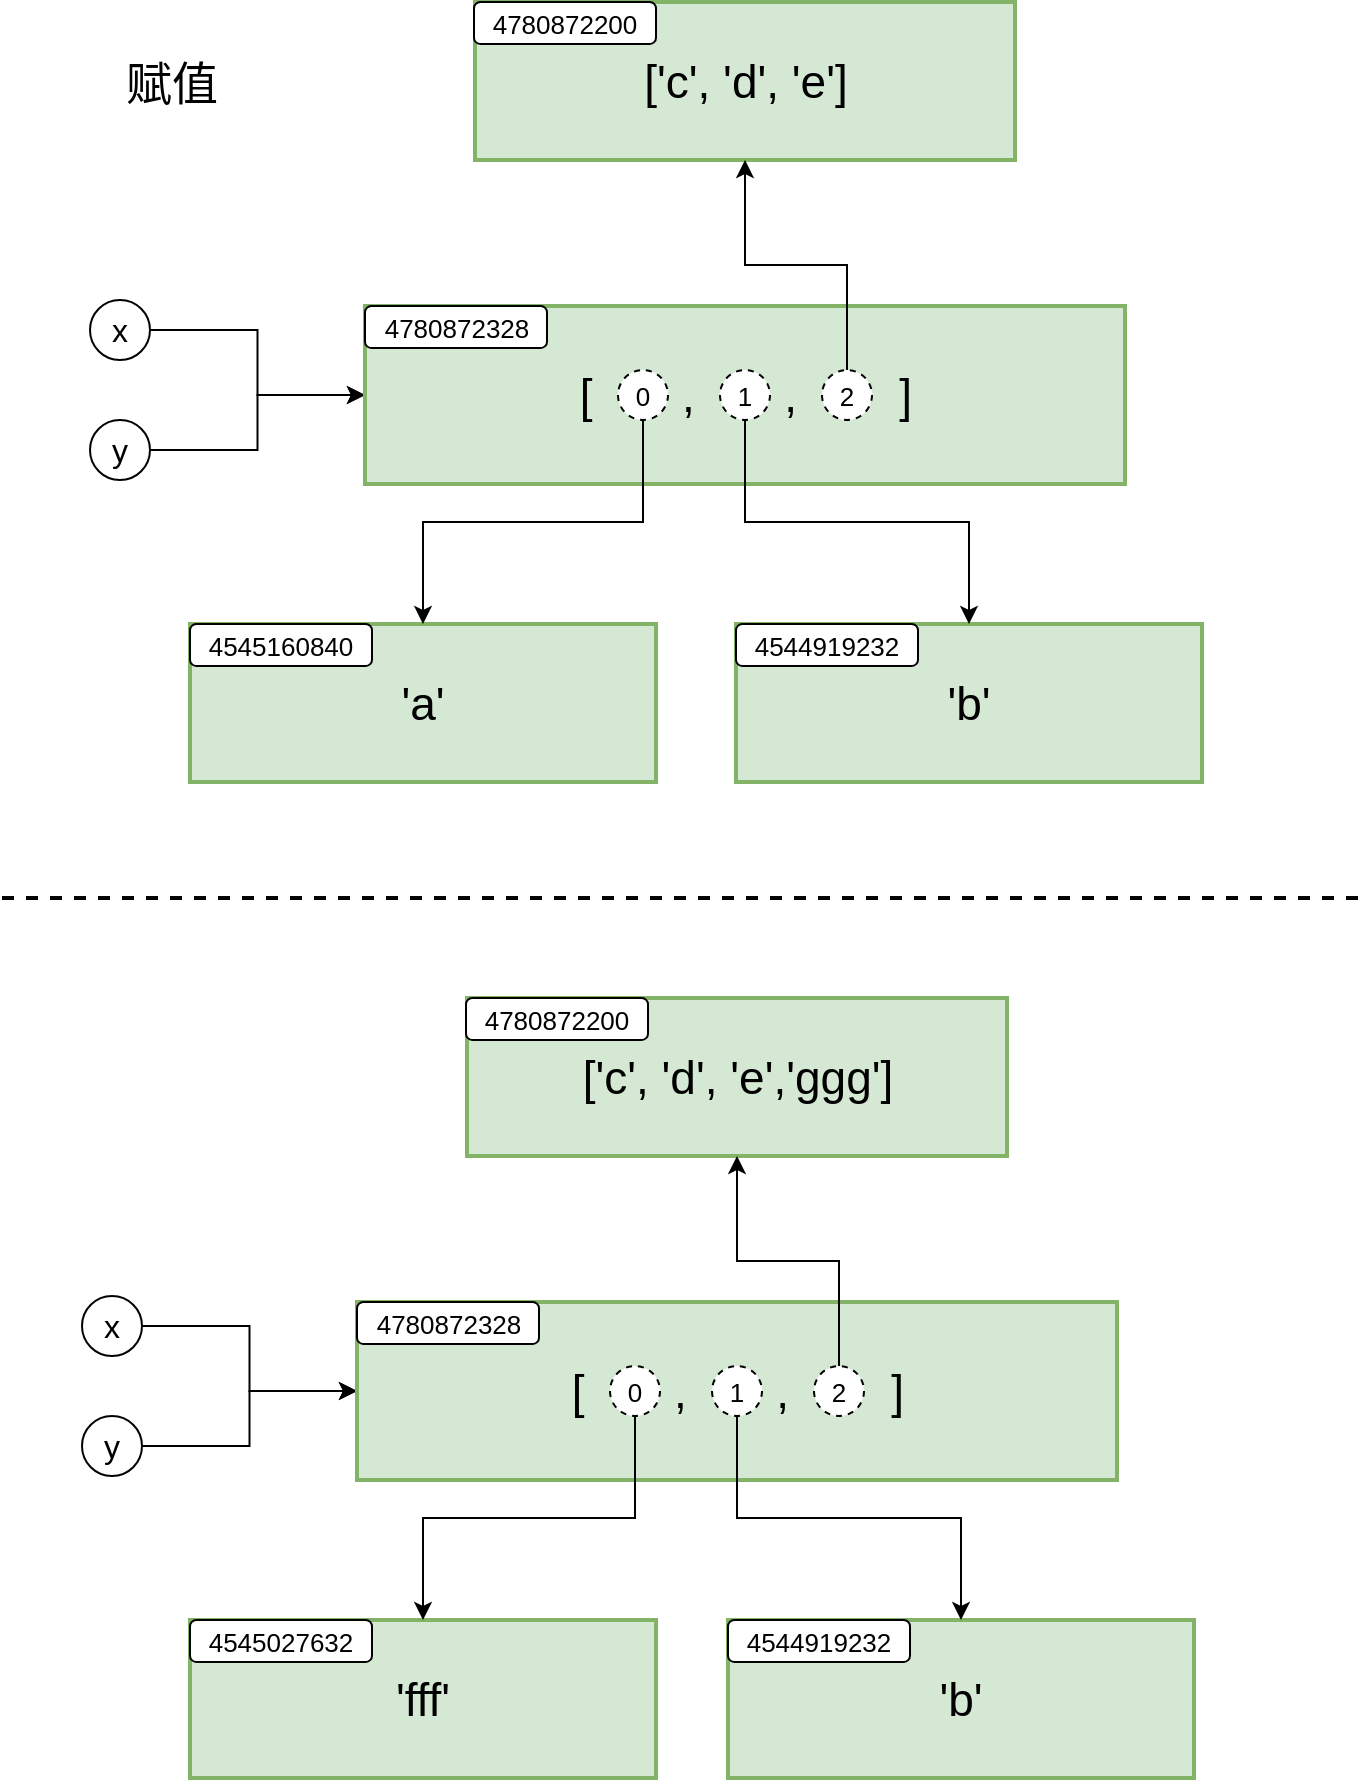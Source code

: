 <mxfile version="13.5.1" type="device" pages="3"><diagram id="lgYmCVoIzS54IfLXWy_A" name="赋值"><mxGraphModel dx="946" dy="1507" grid="1" gridSize="10" guides="1" tooltips="1" connect="1" arrows="1" fold="1" page="1" pageScale="1" pageWidth="1169" pageHeight="827" math="0" shadow="0"><root><mxCell id="0"/><mxCell id="1" parent="0"/><mxCell id="JGf_NMTe6Fadq5VYfFug-24" style="edgeStyle=orthogonalEdgeStyle;rounded=0;orthogonalLoop=1;jettySize=auto;html=1;entryX=0;entryY=0.5;entryDx=0;entryDy=0;fontSize=13;" parent="1" source="-4sQHdXMpIKZm5NU3Zwp-2" target="-4sQHdXMpIKZm5NU3Zwp-1" edge="1"><mxGeometry relative="1" as="geometry"/></mxCell><mxCell id="-4sQHdXMpIKZm5NU3Zwp-2" value="x" style="ellipse;whiteSpace=wrap;html=1;aspect=fixed;strokeWidth=1;fontSize=16;" parent="1" vertex="1"><mxGeometry x="184" y="41" width="30" height="30" as="geometry"/></mxCell><mxCell id="JGf_NMTe6Fadq5VYfFug-25" style="edgeStyle=orthogonalEdgeStyle;rounded=0;orthogonalLoop=1;jettySize=auto;html=1;entryX=0;entryY=0.5;entryDx=0;entryDy=0;fontSize=13;" parent="1" source="-4sQHdXMpIKZm5NU3Zwp-4" target="-4sQHdXMpIKZm5NU3Zwp-1" edge="1"><mxGeometry relative="1" as="geometry"/></mxCell><mxCell id="-4sQHdXMpIKZm5NU3Zwp-4" value="y&lt;br&gt;" style="ellipse;whiteSpace=wrap;html=1;aspect=fixed;strokeWidth=1;fontSize=16;" parent="1" vertex="1"><mxGeometry x="184" y="101" width="30" height="30" as="geometry"/></mxCell><mxCell id="-4sQHdXMpIKZm5NU3Zwp-8" value="赋值" style="text;html=1;resizable=0;points=[];autosize=1;align=left;verticalAlign=top;spacingTop=-4;fontSize=23;" parent="1" vertex="1"><mxGeometry x="200" y="-83.5" width="60" height="30" as="geometry"/></mxCell><mxCell id="QyEEI2upPmW2d4qqedBa-7" value="" style="group" vertex="1" connectable="0" parent="1"><mxGeometry x="234" y="203" width="233" height="79" as="geometry"/></mxCell><mxCell id="JGf_NMTe6Fadq5VYfFug-31" value="'a'" style="rounded=0;fontSize=23;html=1;labelBackgroundColor=none;labelBorderColor=none;whiteSpace=wrap;fillColor=#d5e8d4;strokeColor=#82b366;strokeWidth=2;comic=0;gradientColor=none;shadow=0;glass=0;" parent="QyEEI2upPmW2d4qqedBa-7" vertex="1"><mxGeometry width="233" height="79" as="geometry"/></mxCell><mxCell id="JGf_NMTe6Fadq5VYfFug-32" value="4545160840" style="rounded=1;whiteSpace=wrap;html=1;labelBackgroundColor=none;strokeWidth=1;fontSize=13;spacing=2;comic=0;gradientColor=none;shadow=0;glass=0;" parent="QyEEI2upPmW2d4qqedBa-7" vertex="1"><mxGeometry width="91" height="21" as="geometry"/></mxCell><mxCell id="QyEEI2upPmW2d4qqedBa-8" value="" style="group" vertex="1" connectable="0" parent="1"><mxGeometry x="507" y="203" width="233" height="79" as="geometry"/></mxCell><mxCell id="JGf_NMTe6Fadq5VYfFug-36" value="'b'" style="rounded=0;fontSize=23;html=1;labelBackgroundColor=none;labelBorderColor=none;whiteSpace=wrap;fillColor=#d5e8d4;strokeColor=#82b366;strokeWidth=2;comic=0;gradientColor=none;shadow=0;glass=0;" parent="QyEEI2upPmW2d4qqedBa-8" vertex="1"><mxGeometry width="233" height="79" as="geometry"/></mxCell><mxCell id="JGf_NMTe6Fadq5VYfFug-37" value="4544919232" style="rounded=1;whiteSpace=wrap;html=1;labelBackgroundColor=none;strokeWidth=1;fontSize=13;spacing=2;comic=0;gradientColor=none;shadow=0;glass=0;" parent="QyEEI2upPmW2d4qqedBa-8" vertex="1"><mxGeometry width="91" height="21" as="geometry"/></mxCell><mxCell id="QyEEI2upPmW2d4qqedBa-10" value="" style="group" vertex="1" connectable="0" parent="1"><mxGeometry x="376" y="-108" width="270.5" height="79" as="geometry"/></mxCell><mxCell id="JGf_NMTe6Fadq5VYfFug-41" value="['c', 'd', 'e']" style="rounded=0;fontSize=23;html=1;labelBackgroundColor=none;labelBorderColor=none;whiteSpace=wrap;fillColor=#d5e8d4;strokeColor=#82b366;strokeWidth=2;comic=0;gradientColor=none;shadow=0;glass=0;" parent="QyEEI2upPmW2d4qqedBa-10" vertex="1"><mxGeometry x="0.5" width="270" height="79" as="geometry"/></mxCell><mxCell id="JGf_NMTe6Fadq5VYfFug-42" value="4780872200" style="rounded=1;whiteSpace=wrap;html=1;labelBackgroundColor=none;strokeWidth=1;fontSize=13;spacing=2;comic=0;gradientColor=none;shadow=0;glass=0;" parent="QyEEI2upPmW2d4qqedBa-10" vertex="1"><mxGeometry width="91" height="21" as="geometry"/></mxCell><mxCell id="QyEEI2upPmW2d4qqedBa-19" value="" style="group" vertex="1" connectable="0" parent="1"><mxGeometry x="321.5" y="44" width="380" height="89" as="geometry"/></mxCell><mxCell id="QyEEI2upPmW2d4qqedBa-9" value="" style="group" vertex="1" connectable="0" parent="QyEEI2upPmW2d4qqedBa-19"><mxGeometry width="380" height="89" as="geometry"/></mxCell><mxCell id="-4sQHdXMpIKZm5NU3Zwp-1" value="[&amp;nbsp; &amp;nbsp; &amp;nbsp; &amp;nbsp;,&amp;nbsp; &amp;nbsp; &amp;nbsp; &amp;nbsp;,&amp;nbsp; &amp;nbsp; &amp;nbsp; &amp;nbsp; ]" style="rounded=0;fontSize=23;html=1;labelBackgroundColor=none;labelBorderColor=none;whiteSpace=wrap;fillColor=#d5e8d4;strokeColor=#82b366;strokeWidth=2;" parent="QyEEI2upPmW2d4qqedBa-9" vertex="1"><mxGeometry width="380" height="89" as="geometry"/></mxCell><mxCell id="JGf_NMTe6Fadq5VYfFug-9" value="4780872328" style="rounded=1;whiteSpace=wrap;html=1;labelBackgroundColor=none;strokeWidth=1;fontSize=13;spacing=2;" parent="QyEEI2upPmW2d4qqedBa-9" vertex="1"><mxGeometry width="91" height="21" as="geometry"/></mxCell><mxCell id="JGf_NMTe6Fadq5VYfFug-21" value="0" style="ellipse;whiteSpace=wrap;html=1;aspect=fixed;labelBackgroundColor=none;strokeWidth=1;fontSize=13;dashed=1;" parent="QyEEI2upPmW2d4qqedBa-19" vertex="1"><mxGeometry x="126.5" y="32" width="25" height="25" as="geometry"/></mxCell><mxCell id="JGf_NMTe6Fadq5VYfFug-22" value="1" style="ellipse;whiteSpace=wrap;html=1;aspect=fixed;labelBackgroundColor=none;strokeWidth=1;fontSize=13;dashed=1;" parent="QyEEI2upPmW2d4qqedBa-19" vertex="1"><mxGeometry x="177.5" y="32" width="25" height="25" as="geometry"/></mxCell><mxCell id="JGf_NMTe6Fadq5VYfFug-23" value="2" style="ellipse;whiteSpace=wrap;html=1;aspect=fixed;labelBackgroundColor=none;strokeWidth=1;fontSize=13;dashed=1;" parent="QyEEI2upPmW2d4qqedBa-19" vertex="1"><mxGeometry x="228.5" y="32" width="25" height="25" as="geometry"/></mxCell><mxCell id="prKMi1mAksGzkPKyl1E8-1" style="edgeStyle=orthogonalEdgeStyle;rounded=0;orthogonalLoop=1;jettySize=auto;html=1;entryX=0;entryY=0.5;entryDx=0;entryDy=0;fontSize=13;" edge="1" source="prKMi1mAksGzkPKyl1E8-2" target="prKMi1mAksGzkPKyl1E8-19" parent="1"><mxGeometry relative="1" as="geometry"/></mxCell><mxCell id="prKMi1mAksGzkPKyl1E8-2" value="x" style="ellipse;whiteSpace=wrap;html=1;aspect=fixed;strokeWidth=1;fontSize=16;" vertex="1" parent="1"><mxGeometry x="180" y="539" width="30" height="30" as="geometry"/></mxCell><mxCell id="prKMi1mAksGzkPKyl1E8-3" style="edgeStyle=orthogonalEdgeStyle;rounded=0;orthogonalLoop=1;jettySize=auto;html=1;entryX=0;entryY=0.5;entryDx=0;entryDy=0;fontSize=13;" edge="1" source="prKMi1mAksGzkPKyl1E8-4" target="prKMi1mAksGzkPKyl1E8-19" parent="1"><mxGeometry relative="1" as="geometry"/></mxCell><mxCell id="prKMi1mAksGzkPKyl1E8-4" value="y&lt;br&gt;" style="ellipse;whiteSpace=wrap;html=1;aspect=fixed;strokeWidth=1;fontSize=16;" vertex="1" parent="1"><mxGeometry x="180" y="599" width="30" height="30" as="geometry"/></mxCell><mxCell id="prKMi1mAksGzkPKyl1E8-8" value="" style="group" vertex="1" connectable="0" parent="1"><mxGeometry x="234" y="701" width="233" height="79" as="geometry"/></mxCell><mxCell id="prKMi1mAksGzkPKyl1E8-9" value="'fff'" style="rounded=0;fontSize=23;html=1;labelBackgroundColor=none;labelBorderColor=none;whiteSpace=wrap;fillColor=#d5e8d4;strokeColor=#82b366;strokeWidth=2;comic=0;gradientColor=none;shadow=0;glass=0;" vertex="1" parent="prKMi1mAksGzkPKyl1E8-8"><mxGeometry width="233" height="79" as="geometry"/></mxCell><mxCell id="prKMi1mAksGzkPKyl1E8-10" value="4545027632" style="rounded=1;whiteSpace=wrap;html=1;labelBackgroundColor=none;strokeWidth=1;fontSize=13;spacing=2;comic=0;gradientColor=none;shadow=0;glass=0;" vertex="1" parent="prKMi1mAksGzkPKyl1E8-8"><mxGeometry width="91" height="21" as="geometry"/></mxCell><mxCell id="prKMi1mAksGzkPKyl1E8-11" value="" style="group" vertex="1" connectable="0" parent="1"><mxGeometry x="503" y="701" width="233" height="79" as="geometry"/></mxCell><mxCell id="prKMi1mAksGzkPKyl1E8-12" value="'b'" style="rounded=0;fontSize=23;html=1;labelBackgroundColor=none;labelBorderColor=none;whiteSpace=wrap;fillColor=#d5e8d4;strokeColor=#82b366;strokeWidth=2;comic=0;gradientColor=none;shadow=0;glass=0;" vertex="1" parent="prKMi1mAksGzkPKyl1E8-11"><mxGeometry width="233" height="79" as="geometry"/></mxCell><mxCell id="prKMi1mAksGzkPKyl1E8-13" value="4544919232" style="rounded=1;whiteSpace=wrap;html=1;labelBackgroundColor=none;strokeWidth=1;fontSize=13;spacing=2;comic=0;gradientColor=none;shadow=0;glass=0;" vertex="1" parent="prKMi1mAksGzkPKyl1E8-11"><mxGeometry width="91" height="21" as="geometry"/></mxCell><mxCell id="prKMi1mAksGzkPKyl1E8-14" value="" style="group" vertex="1" connectable="0" parent="1"><mxGeometry x="372" y="390" width="270.5" height="79" as="geometry"/></mxCell><mxCell id="prKMi1mAksGzkPKyl1E8-15" value="['c', 'd', 'e','ggg']" style="rounded=0;fontSize=23;html=1;labelBackgroundColor=none;labelBorderColor=none;whiteSpace=wrap;fillColor=#d5e8d4;strokeColor=#82b366;strokeWidth=2;comic=0;gradientColor=none;shadow=0;glass=0;" vertex="1" parent="prKMi1mAksGzkPKyl1E8-14"><mxGeometry x="0.5" width="270" height="79" as="geometry"/></mxCell><mxCell id="prKMi1mAksGzkPKyl1E8-16" value="4780872200" style="rounded=1;whiteSpace=wrap;html=1;labelBackgroundColor=none;strokeWidth=1;fontSize=13;spacing=2;comic=0;gradientColor=none;shadow=0;glass=0;" vertex="1" parent="prKMi1mAksGzkPKyl1E8-14"><mxGeometry width="91" height="21" as="geometry"/></mxCell><mxCell id="prKMi1mAksGzkPKyl1E8-17" value="" style="group" vertex="1" connectable="0" parent="1"><mxGeometry x="317.5" y="542" width="380" height="89" as="geometry"/></mxCell><mxCell id="prKMi1mAksGzkPKyl1E8-18" value="" style="group" vertex="1" connectable="0" parent="prKMi1mAksGzkPKyl1E8-17"><mxGeometry width="380" height="89" as="geometry"/></mxCell><mxCell id="prKMi1mAksGzkPKyl1E8-19" value="[&amp;nbsp; &amp;nbsp; &amp;nbsp; &amp;nbsp;,&amp;nbsp; &amp;nbsp; &amp;nbsp; &amp;nbsp;,&amp;nbsp; &amp;nbsp; &amp;nbsp; &amp;nbsp; ]" style="rounded=0;fontSize=23;html=1;labelBackgroundColor=none;labelBorderColor=none;whiteSpace=wrap;fillColor=#d5e8d4;strokeColor=#82b366;strokeWidth=2;" vertex="1" parent="prKMi1mAksGzkPKyl1E8-18"><mxGeometry width="380" height="89" as="geometry"/></mxCell><mxCell id="prKMi1mAksGzkPKyl1E8-20" value="4780872328" style="rounded=1;whiteSpace=wrap;html=1;labelBackgroundColor=none;strokeWidth=1;fontSize=13;spacing=2;" vertex="1" parent="prKMi1mAksGzkPKyl1E8-18"><mxGeometry width="91" height="21" as="geometry"/></mxCell><mxCell id="prKMi1mAksGzkPKyl1E8-21" value="0" style="ellipse;whiteSpace=wrap;html=1;aspect=fixed;labelBackgroundColor=none;strokeWidth=1;fontSize=13;dashed=1;" vertex="1" parent="prKMi1mAksGzkPKyl1E8-17"><mxGeometry x="126.5" y="32" width="25" height="25" as="geometry"/></mxCell><mxCell id="prKMi1mAksGzkPKyl1E8-22" value="1" style="ellipse;whiteSpace=wrap;html=1;aspect=fixed;labelBackgroundColor=none;strokeWidth=1;fontSize=13;dashed=1;" vertex="1" parent="prKMi1mAksGzkPKyl1E8-17"><mxGeometry x="177.5" y="32" width="25" height="25" as="geometry"/></mxCell><mxCell id="prKMi1mAksGzkPKyl1E8-23" value="2" style="ellipse;whiteSpace=wrap;html=1;aspect=fixed;labelBackgroundColor=none;strokeWidth=1;fontSize=13;dashed=1;" vertex="1" parent="prKMi1mAksGzkPKyl1E8-17"><mxGeometry x="228.5" y="32" width="25" height="25" as="geometry"/></mxCell><mxCell id="prKMi1mAksGzkPKyl1E8-5" style="edgeStyle=orthogonalEdgeStyle;rounded=0;orthogonalLoop=1;jettySize=auto;html=1;fontSize=13;" edge="1" source="prKMi1mAksGzkPKyl1E8-21" target="prKMi1mAksGzkPKyl1E8-9" parent="1"><mxGeometry relative="1" as="geometry"/></mxCell><mxCell id="prKMi1mAksGzkPKyl1E8-6" style="edgeStyle=orthogonalEdgeStyle;rounded=0;orthogonalLoop=1;jettySize=auto;html=1;fontSize=13;" edge="1" source="prKMi1mAksGzkPKyl1E8-22" target="prKMi1mAksGzkPKyl1E8-12" parent="1"><mxGeometry relative="1" as="geometry"/></mxCell><mxCell id="prKMi1mAksGzkPKyl1E8-7" style="edgeStyle=orthogonalEdgeStyle;rounded=0;orthogonalLoop=1;jettySize=auto;html=1;fontSize=13;" edge="1" source="prKMi1mAksGzkPKyl1E8-23" target="prKMi1mAksGzkPKyl1E8-15" parent="1"><mxGeometry relative="1" as="geometry"/></mxCell><mxCell id="JGf_NMTe6Fadq5VYfFug-38" style="edgeStyle=orthogonalEdgeStyle;rounded=0;orthogonalLoop=1;jettySize=auto;html=1;fontSize=13;" parent="1" source="JGf_NMTe6Fadq5VYfFug-21" target="JGf_NMTe6Fadq5VYfFug-31" edge="1"><mxGeometry relative="1" as="geometry"/></mxCell><mxCell id="JGf_NMTe6Fadq5VYfFug-40" style="edgeStyle=orthogonalEdgeStyle;rounded=0;orthogonalLoop=1;jettySize=auto;html=1;fontSize=13;" parent="1" source="JGf_NMTe6Fadq5VYfFug-22" target="JGf_NMTe6Fadq5VYfFug-36" edge="1"><mxGeometry relative="1" as="geometry"/></mxCell><mxCell id="JGf_NMTe6Fadq5VYfFug-43" style="edgeStyle=orthogonalEdgeStyle;rounded=0;orthogonalLoop=1;jettySize=auto;html=1;fontSize=13;" parent="1" source="JGf_NMTe6Fadq5VYfFug-23" target="JGf_NMTe6Fadq5VYfFug-41" edge="1"><mxGeometry relative="1" as="geometry"/></mxCell><mxCell id="rjmFM5DjZfjnCxyxvwdz-1" value="" style="endArrow=none;dashed=1;html=1;strokeWidth=2;" edge="1" parent="1"><mxGeometry width="50" height="50" relative="1" as="geometry"><mxPoint x="140" y="340" as="sourcePoint"/><mxPoint x="820" y="340" as="targetPoint"/></mxGeometry></mxCell></root></mxGraphModel></diagram><diagram name="浅拷贝" id="0jjsYZOUEi1w2dagGUBw"><mxGraphModel dx="946" dy="1507" grid="1" gridSize="10" guides="1" tooltips="1" connect="1" arrows="1" fold="1" page="1" pageScale="1" pageWidth="1169" pageHeight="827" math="0" shadow="0"><root><mxCell id="TK9MDx2V2sgWWnHfrcWt-0"/><mxCell id="TK9MDx2V2sgWWnHfrcWt-1" parent="TK9MDx2V2sgWWnHfrcWt-0"/><mxCell id="TK9MDx2V2sgWWnHfrcWt-2" style="edgeStyle=orthogonalEdgeStyle;rounded=0;orthogonalLoop=1;jettySize=auto;html=1;entryX=0;entryY=0.5;entryDx=0;entryDy=0;fontSize=13;" edge="1" parent="TK9MDx2V2sgWWnHfrcWt-1" source="TK9MDx2V2sgWWnHfrcWt-3" target="TK9MDx2V2sgWWnHfrcWt-18"><mxGeometry relative="1" as="geometry"/></mxCell><mxCell id="TK9MDx2V2sgWWnHfrcWt-3" value="x" style="ellipse;whiteSpace=wrap;html=1;aspect=fixed;strokeWidth=1;fontSize=16;" vertex="1" parent="TK9MDx2V2sgWWnHfrcWt-1"><mxGeometry x="184" y="73.5" width="30" height="30" as="geometry"/></mxCell><mxCell id="FATxKaEsmxz1oTQ1xsrj-10" style="edgeStyle=orthogonalEdgeStyle;rounded=0;orthogonalLoop=1;jettySize=auto;html=1;entryX=0;entryY=0.5;entryDx=0;entryDy=0;" edge="1" parent="TK9MDx2V2sgWWnHfrcWt-1" source="TK9MDx2V2sgWWnHfrcWt-5" target="FATxKaEsmxz1oTQ1xsrj-5"><mxGeometry relative="1" as="geometry"/></mxCell><mxCell id="TK9MDx2V2sgWWnHfrcWt-5" value="y&lt;br&gt;" style="ellipse;whiteSpace=wrap;html=1;aspect=fixed;strokeWidth=1;fontSize=16;" vertex="1" parent="TK9MDx2V2sgWWnHfrcWt-1"><mxGeometry x="184" y="379.5" width="30" height="30" as="geometry"/></mxCell><mxCell id="TK9MDx2V2sgWWnHfrcWt-6" value="浅拷贝&lt;br&gt;" style="text;html=1;resizable=0;points=[];autosize=1;align=left;verticalAlign=top;spacingTop=-4;fontSize=23;" vertex="1" parent="TK9MDx2V2sgWWnHfrcWt-1"><mxGeometry x="210" y="-70" width="80" height="30" as="geometry"/></mxCell><mxCell id="TK9MDx2V2sgWWnHfrcWt-7" value="" style="group" vertex="1" connectable="0" parent="TK9MDx2V2sgWWnHfrcWt-1"><mxGeometry x="234" y="201" width="233" height="79" as="geometry"/></mxCell><mxCell id="TK9MDx2V2sgWWnHfrcWt-8" value="'a'" style="rounded=0;fontSize=23;html=1;labelBackgroundColor=none;labelBorderColor=none;whiteSpace=wrap;fillColor=#d5e8d4;strokeColor=#82b366;strokeWidth=2;comic=0;gradientColor=none;shadow=0;glass=0;" vertex="1" parent="TK9MDx2V2sgWWnHfrcWt-7"><mxGeometry width="233" height="79" as="geometry"/></mxCell><mxCell id="TK9MDx2V2sgWWnHfrcWt-9" value="4389308040" style="rounded=1;whiteSpace=wrap;html=1;labelBackgroundColor=none;strokeWidth=1;fontSize=13;spacing=2;comic=0;gradientColor=none;shadow=0;glass=0;" vertex="1" parent="TK9MDx2V2sgWWnHfrcWt-7"><mxGeometry width="91" height="21" as="geometry"/></mxCell><mxCell id="TK9MDx2V2sgWWnHfrcWt-10" value="" style="group" vertex="1" connectable="0" parent="TK9MDx2V2sgWWnHfrcWt-1"><mxGeometry x="503" y="201" width="233" height="79" as="geometry"/></mxCell><mxCell id="TK9MDx2V2sgWWnHfrcWt-11" value="'b'" style="rounded=0;fontSize=23;html=1;labelBackgroundColor=none;labelBorderColor=none;whiteSpace=wrap;fillColor=#d5e8d4;strokeColor=#82b366;strokeWidth=2;comic=0;gradientColor=none;shadow=0;glass=0;" vertex="1" parent="TK9MDx2V2sgWWnHfrcWt-10"><mxGeometry width="233" height="79" as="geometry"/></mxCell><mxCell id="TK9MDx2V2sgWWnHfrcWt-12" value="4389066432" style="rounded=1;whiteSpace=wrap;html=1;labelBackgroundColor=none;strokeWidth=1;fontSize=13;spacing=2;comic=0;gradientColor=none;shadow=0;glass=0;" vertex="1" parent="TK9MDx2V2sgWWnHfrcWt-10"><mxGeometry width="91" height="21" as="geometry"/></mxCell><mxCell id="TK9MDx2V2sgWWnHfrcWt-13" value="" style="group" vertex="1" connectable="0" parent="TK9MDx2V2sgWWnHfrcWt-1"><mxGeometry x="760" y="201" width="270.5" height="79" as="geometry"/></mxCell><mxCell id="TK9MDx2V2sgWWnHfrcWt-14" value="['c', 'd', 'e']" style="rounded=0;fontSize=23;html=1;labelBackgroundColor=none;labelBorderColor=none;whiteSpace=wrap;fillColor=#d5e8d4;strokeColor=#82b366;strokeWidth=2;comic=0;gradientColor=none;shadow=0;glass=0;" vertex="1" parent="TK9MDx2V2sgWWnHfrcWt-13"><mxGeometry x="0.5" width="270" height="79" as="geometry"/></mxCell><mxCell id="TK9MDx2V2sgWWnHfrcWt-15" value="4624936840" style="rounded=1;whiteSpace=wrap;html=1;labelBackgroundColor=none;strokeWidth=1;fontSize=13;spacing=2;comic=0;gradientColor=none;shadow=0;glass=0;" vertex="1" parent="TK9MDx2V2sgWWnHfrcWt-13"><mxGeometry width="91" height="21" as="geometry"/></mxCell><mxCell id="TK9MDx2V2sgWWnHfrcWt-16" value="" style="group" vertex="1" connectable="0" parent="TK9MDx2V2sgWWnHfrcWt-1"><mxGeometry x="321.5" y="44" width="380" height="89" as="geometry"/></mxCell><mxCell id="TK9MDx2V2sgWWnHfrcWt-17" value="" style="group" vertex="1" connectable="0" parent="TK9MDx2V2sgWWnHfrcWt-16"><mxGeometry width="380" height="89" as="geometry"/></mxCell><mxCell id="TK9MDx2V2sgWWnHfrcWt-18" value="[&amp;nbsp; &amp;nbsp; &amp;nbsp; &amp;nbsp;,&amp;nbsp; &amp;nbsp; &amp;nbsp; &amp;nbsp;,&amp;nbsp; &amp;nbsp; &amp;nbsp; &amp;nbsp; ]" style="rounded=0;fontSize=23;html=1;labelBackgroundColor=none;labelBorderColor=none;whiteSpace=wrap;fillColor=#d5e8d4;strokeColor=#82b366;strokeWidth=2;" vertex="1" parent="TK9MDx2V2sgWWnHfrcWt-17"><mxGeometry width="380" height="89" as="geometry"/></mxCell><mxCell id="TK9MDx2V2sgWWnHfrcWt-19" value="4624998472" style="rounded=1;whiteSpace=wrap;html=1;labelBackgroundColor=none;strokeWidth=1;fontSize=13;spacing=2;" vertex="1" parent="TK9MDx2V2sgWWnHfrcWt-17"><mxGeometry width="91" height="21" as="geometry"/></mxCell><mxCell id="TK9MDx2V2sgWWnHfrcWt-20" value="0" style="ellipse;whiteSpace=wrap;html=1;aspect=fixed;labelBackgroundColor=none;strokeWidth=1;fontSize=13;dashed=1;" vertex="1" parent="TK9MDx2V2sgWWnHfrcWt-16"><mxGeometry x="126.5" y="32" width="25" height="25" as="geometry"/></mxCell><mxCell id="TK9MDx2V2sgWWnHfrcWt-21" value="1" style="ellipse;whiteSpace=wrap;html=1;aspect=fixed;labelBackgroundColor=none;strokeWidth=1;fontSize=13;dashed=1;" vertex="1" parent="TK9MDx2V2sgWWnHfrcWt-16"><mxGeometry x="177.5" y="32" width="25" height="25" as="geometry"/></mxCell><mxCell id="TK9MDx2V2sgWWnHfrcWt-22" value="2" style="ellipse;whiteSpace=wrap;html=1;aspect=fixed;labelBackgroundColor=none;strokeWidth=1;fontSize=13;dashed=1;" vertex="1" parent="TK9MDx2V2sgWWnHfrcWt-16"><mxGeometry x="228.5" y="32" width="25" height="25" as="geometry"/></mxCell><mxCell id="TK9MDx2V2sgWWnHfrcWt-46" style="edgeStyle=orthogonalEdgeStyle;rounded=0;orthogonalLoop=1;jettySize=auto;html=1;fontSize=13;" edge="1" parent="TK9MDx2V2sgWWnHfrcWt-1" source="TK9MDx2V2sgWWnHfrcWt-20" target="TK9MDx2V2sgWWnHfrcWt-8"><mxGeometry relative="1" as="geometry"/></mxCell><mxCell id="TK9MDx2V2sgWWnHfrcWt-47" style="edgeStyle=orthogonalEdgeStyle;rounded=0;orthogonalLoop=1;jettySize=auto;html=1;fontSize=13;" edge="1" parent="TK9MDx2V2sgWWnHfrcWt-1" source="TK9MDx2V2sgWWnHfrcWt-21" target="TK9MDx2V2sgWWnHfrcWt-11"><mxGeometry relative="1" as="geometry"/></mxCell><mxCell id="TK9MDx2V2sgWWnHfrcWt-48" style="edgeStyle=orthogonalEdgeStyle;rounded=0;orthogonalLoop=1;jettySize=auto;html=1;fontSize=13;" edge="1" parent="TK9MDx2V2sgWWnHfrcWt-1" source="TK9MDx2V2sgWWnHfrcWt-22" target="TK9MDx2V2sgWWnHfrcWt-14"><mxGeometry relative="1" as="geometry"/></mxCell><mxCell id="FATxKaEsmxz1oTQ1xsrj-3" value="" style="group" vertex="1" connectable="0" parent="TK9MDx2V2sgWWnHfrcWt-1"><mxGeometry x="320" y="350" width="380" height="89" as="geometry"/></mxCell><mxCell id="FATxKaEsmxz1oTQ1xsrj-4" value="" style="group" vertex="1" connectable="0" parent="FATxKaEsmxz1oTQ1xsrj-3"><mxGeometry width="380" height="89" as="geometry"/></mxCell><mxCell id="FATxKaEsmxz1oTQ1xsrj-5" value="[&amp;nbsp; &amp;nbsp; &amp;nbsp; &amp;nbsp;,&amp;nbsp; &amp;nbsp; &amp;nbsp; &amp;nbsp;,&amp;nbsp; &amp;nbsp; &amp;nbsp; &amp;nbsp; ]" style="rounded=0;fontSize=23;html=1;labelBackgroundColor=none;labelBorderColor=none;whiteSpace=wrap;fillColor=#d5e8d4;strokeColor=#82b366;strokeWidth=2;" vertex="1" parent="FATxKaEsmxz1oTQ1xsrj-4"><mxGeometry width="380" height="89" as="geometry"/></mxCell><mxCell id="FATxKaEsmxz1oTQ1xsrj-6" value="4624999432" style="rounded=1;whiteSpace=wrap;html=1;labelBackgroundColor=none;strokeWidth=1;fontSize=13;spacing=2;" vertex="1" parent="FATxKaEsmxz1oTQ1xsrj-4"><mxGeometry width="91" height="21" as="geometry"/></mxCell><mxCell id="FATxKaEsmxz1oTQ1xsrj-7" value="0" style="ellipse;whiteSpace=wrap;html=1;aspect=fixed;labelBackgroundColor=none;strokeWidth=1;fontSize=13;dashed=1;" vertex="1" parent="FATxKaEsmxz1oTQ1xsrj-3"><mxGeometry x="126.5" y="32" width="25" height="25" as="geometry"/></mxCell><mxCell id="FATxKaEsmxz1oTQ1xsrj-8" value="1" style="ellipse;whiteSpace=wrap;html=1;aspect=fixed;labelBackgroundColor=none;strokeWidth=1;fontSize=13;dashed=1;" vertex="1" parent="FATxKaEsmxz1oTQ1xsrj-3"><mxGeometry x="177.5" y="32" width="25" height="25" as="geometry"/></mxCell><mxCell id="FATxKaEsmxz1oTQ1xsrj-9" value="2" style="ellipse;whiteSpace=wrap;html=1;aspect=fixed;labelBackgroundColor=none;strokeWidth=1;fontSize=13;dashed=1;" vertex="1" parent="FATxKaEsmxz1oTQ1xsrj-3"><mxGeometry x="228.5" y="32" width="25" height="25" as="geometry"/></mxCell><mxCell id="FATxKaEsmxz1oTQ1xsrj-11" style="edgeStyle=orthogonalEdgeStyle;rounded=0;orthogonalLoop=1;jettySize=auto;html=1;" edge="1" parent="TK9MDx2V2sgWWnHfrcWt-1" source="FATxKaEsmxz1oTQ1xsrj-7" target="TK9MDx2V2sgWWnHfrcWt-8"><mxGeometry relative="1" as="geometry"/></mxCell><mxCell id="FATxKaEsmxz1oTQ1xsrj-12" style="edgeStyle=orthogonalEdgeStyle;rounded=0;orthogonalLoop=1;jettySize=auto;html=1;" edge="1" parent="TK9MDx2V2sgWWnHfrcWt-1" source="FATxKaEsmxz1oTQ1xsrj-8" target="TK9MDx2V2sgWWnHfrcWt-11"><mxGeometry relative="1" as="geometry"/></mxCell><mxCell id="FATxKaEsmxz1oTQ1xsrj-13" style="edgeStyle=orthogonalEdgeStyle;rounded=0;orthogonalLoop=1;jettySize=auto;html=1;" edge="1" parent="TK9MDx2V2sgWWnHfrcWt-1" source="FATxKaEsmxz1oTQ1xsrj-9" target="TK9MDx2V2sgWWnHfrcWt-14"><mxGeometry relative="1" as="geometry"/></mxCell><mxCell id="FATxKaEsmxz1oTQ1xsrj-14" style="edgeStyle=orthogonalEdgeStyle;rounded=0;orthogonalLoop=1;jettySize=auto;html=1;entryX=0;entryY=0.5;entryDx=0;entryDy=0;fontSize=13;" edge="1" source="FATxKaEsmxz1oTQ1xsrj-15" target="FATxKaEsmxz1oTQ1xsrj-29" parent="TK9MDx2V2sgWWnHfrcWt-1"><mxGeometry relative="1" as="geometry"/></mxCell><mxCell id="FATxKaEsmxz1oTQ1xsrj-15" value="x" style="ellipse;whiteSpace=wrap;html=1;aspect=fixed;strokeWidth=1;fontSize=16;" vertex="1" parent="TK9MDx2V2sgWWnHfrcWt-1"><mxGeometry x="180" y="689.5" width="30" height="30" as="geometry"/></mxCell><mxCell id="FATxKaEsmxz1oTQ1xsrj-16" style="edgeStyle=orthogonalEdgeStyle;rounded=0;orthogonalLoop=1;jettySize=auto;html=1;entryX=0;entryY=0.5;entryDx=0;entryDy=0;" edge="1" source="FATxKaEsmxz1oTQ1xsrj-17" target="FATxKaEsmxz1oTQ1xsrj-39" parent="TK9MDx2V2sgWWnHfrcWt-1"><mxGeometry relative="1" as="geometry"/></mxCell><mxCell id="FATxKaEsmxz1oTQ1xsrj-17" value="y&lt;br&gt;" style="ellipse;whiteSpace=wrap;html=1;aspect=fixed;strokeWidth=1;fontSize=16;" vertex="1" parent="TK9MDx2V2sgWWnHfrcWt-1"><mxGeometry x="180" y="995.5" width="30" height="30" as="geometry"/></mxCell><mxCell id="FATxKaEsmxz1oTQ1xsrj-18" value="" style="group" vertex="1" connectable="0" parent="TK9MDx2V2sgWWnHfrcWt-1"><mxGeometry x="230" y="817" width="233" height="79" as="geometry"/></mxCell><mxCell id="FATxKaEsmxz1oTQ1xsrj-19" value="'a'" style="rounded=0;fontSize=23;html=1;labelBackgroundColor=none;labelBorderColor=none;whiteSpace=wrap;fillColor=#d5e8d4;strokeColor=#82b366;strokeWidth=2;comic=0;gradientColor=none;shadow=0;glass=0;" vertex="1" parent="FATxKaEsmxz1oTQ1xsrj-18"><mxGeometry width="233" height="79" as="geometry"/></mxCell><mxCell id="FATxKaEsmxz1oTQ1xsrj-20" value="4389308040" style="rounded=1;whiteSpace=wrap;html=1;labelBackgroundColor=none;strokeWidth=1;fontSize=13;spacing=2;comic=0;gradientColor=none;shadow=0;glass=0;" vertex="1" parent="FATxKaEsmxz1oTQ1xsrj-18"><mxGeometry width="91" height="21" as="geometry"/></mxCell><mxCell id="FATxKaEsmxz1oTQ1xsrj-21" value="" style="group" vertex="1" connectable="0" parent="TK9MDx2V2sgWWnHfrcWt-1"><mxGeometry x="499" y="817" width="233" height="79" as="geometry"/></mxCell><mxCell id="FATxKaEsmxz1oTQ1xsrj-22" value="'b'" style="rounded=0;fontSize=23;html=1;labelBackgroundColor=none;labelBorderColor=none;whiteSpace=wrap;fillColor=#d5e8d4;strokeColor=#82b366;strokeWidth=2;comic=0;gradientColor=none;shadow=0;glass=0;" vertex="1" parent="FATxKaEsmxz1oTQ1xsrj-21"><mxGeometry width="233" height="79" as="geometry"/></mxCell><mxCell id="FATxKaEsmxz1oTQ1xsrj-23" value="4389066432" style="rounded=1;whiteSpace=wrap;html=1;labelBackgroundColor=none;strokeWidth=1;fontSize=13;spacing=2;comic=0;gradientColor=none;shadow=0;glass=0;" vertex="1" parent="FATxKaEsmxz1oTQ1xsrj-21"><mxGeometry width="91" height="21" as="geometry"/></mxCell><mxCell id="FATxKaEsmxz1oTQ1xsrj-24" value="" style="group" vertex="1" connectable="0" parent="TK9MDx2V2sgWWnHfrcWt-1"><mxGeometry x="756" y="817" width="270.5" height="79" as="geometry"/></mxCell><mxCell id="FATxKaEsmxz1oTQ1xsrj-25" value="['c', 'd', 'e','ggg']" style="rounded=0;fontSize=23;html=1;labelBackgroundColor=none;labelBorderColor=none;whiteSpace=wrap;fillColor=#d5e8d4;strokeColor=#82b366;strokeWidth=2;comic=0;gradientColor=none;shadow=0;glass=0;" vertex="1" parent="FATxKaEsmxz1oTQ1xsrj-24"><mxGeometry x="0.5" width="270" height="79" as="geometry"/></mxCell><mxCell id="FATxKaEsmxz1oTQ1xsrj-26" value="4624936840" style="rounded=1;whiteSpace=wrap;html=1;labelBackgroundColor=none;strokeWidth=1;fontSize=13;spacing=2;comic=0;gradientColor=none;shadow=0;glass=0;" vertex="1" parent="FATxKaEsmxz1oTQ1xsrj-24"><mxGeometry width="91" height="21" as="geometry"/></mxCell><mxCell id="FATxKaEsmxz1oTQ1xsrj-27" value="" style="group" vertex="1" connectable="0" parent="TK9MDx2V2sgWWnHfrcWt-1"><mxGeometry x="317.5" y="660" width="380" height="89" as="geometry"/></mxCell><mxCell id="FATxKaEsmxz1oTQ1xsrj-28" value="" style="group" vertex="1" connectable="0" parent="FATxKaEsmxz1oTQ1xsrj-27"><mxGeometry width="380" height="89" as="geometry"/></mxCell><mxCell id="FATxKaEsmxz1oTQ1xsrj-29" value="[&amp;nbsp; &amp;nbsp; &amp;nbsp; &amp;nbsp;,&amp;nbsp; &amp;nbsp; &amp;nbsp; &amp;nbsp;,&amp;nbsp; &amp;nbsp; &amp;nbsp; &amp;nbsp; ]" style="rounded=0;fontSize=23;html=1;labelBackgroundColor=none;labelBorderColor=none;whiteSpace=wrap;fillColor=#d5e8d4;strokeColor=#82b366;strokeWidth=2;" vertex="1" parent="FATxKaEsmxz1oTQ1xsrj-28"><mxGeometry width="380" height="89" as="geometry"/></mxCell><mxCell id="FATxKaEsmxz1oTQ1xsrj-30" value="4624998472" style="rounded=1;whiteSpace=wrap;html=1;labelBackgroundColor=none;strokeWidth=1;fontSize=13;spacing=2;" vertex="1" parent="FATxKaEsmxz1oTQ1xsrj-28"><mxGeometry width="91" height="21" as="geometry"/></mxCell><mxCell id="FATxKaEsmxz1oTQ1xsrj-31" value="0" style="ellipse;whiteSpace=wrap;html=1;aspect=fixed;labelBackgroundColor=none;strokeWidth=1;fontSize=13;dashed=1;" vertex="1" parent="FATxKaEsmxz1oTQ1xsrj-27"><mxGeometry x="126.5" y="32" width="25" height="25" as="geometry"/></mxCell><mxCell id="FATxKaEsmxz1oTQ1xsrj-32" value="1" style="ellipse;whiteSpace=wrap;html=1;aspect=fixed;labelBackgroundColor=none;strokeWidth=1;fontSize=13;dashed=1;" vertex="1" parent="FATxKaEsmxz1oTQ1xsrj-27"><mxGeometry x="177.5" y="32" width="25" height="25" as="geometry"/></mxCell><mxCell id="FATxKaEsmxz1oTQ1xsrj-33" value="2" style="ellipse;whiteSpace=wrap;html=1;aspect=fixed;labelBackgroundColor=none;strokeWidth=1;fontSize=13;dashed=1;" vertex="1" parent="FATxKaEsmxz1oTQ1xsrj-27"><mxGeometry x="228.5" y="32" width="25" height="25" as="geometry"/></mxCell><mxCell id="FATxKaEsmxz1oTQ1xsrj-34" style="edgeStyle=orthogonalEdgeStyle;rounded=0;orthogonalLoop=1;jettySize=auto;html=1;fontSize=13;" edge="1" source="FATxKaEsmxz1oTQ1xsrj-31" target="FATxKaEsmxz1oTQ1xsrj-48" parent="TK9MDx2V2sgWWnHfrcWt-1"><mxGeometry relative="1" as="geometry"/></mxCell><mxCell id="FATxKaEsmxz1oTQ1xsrj-35" style="edgeStyle=orthogonalEdgeStyle;rounded=0;orthogonalLoop=1;jettySize=auto;html=1;fontSize=13;" edge="1" source="FATxKaEsmxz1oTQ1xsrj-32" target="FATxKaEsmxz1oTQ1xsrj-22" parent="TK9MDx2V2sgWWnHfrcWt-1"><mxGeometry relative="1" as="geometry"/></mxCell><mxCell id="FATxKaEsmxz1oTQ1xsrj-36" style="edgeStyle=orthogonalEdgeStyle;rounded=0;orthogonalLoop=1;jettySize=auto;html=1;fontSize=13;" edge="1" source="FATxKaEsmxz1oTQ1xsrj-33" target="FATxKaEsmxz1oTQ1xsrj-25" parent="TK9MDx2V2sgWWnHfrcWt-1"><mxGeometry relative="1" as="geometry"/></mxCell><mxCell id="FATxKaEsmxz1oTQ1xsrj-37" value="" style="group" vertex="1" connectable="0" parent="TK9MDx2V2sgWWnHfrcWt-1"><mxGeometry x="316" y="966" width="380" height="89" as="geometry"/></mxCell><mxCell id="FATxKaEsmxz1oTQ1xsrj-38" value="" style="group" vertex="1" connectable="0" parent="FATxKaEsmxz1oTQ1xsrj-37"><mxGeometry width="380" height="89" as="geometry"/></mxCell><mxCell id="FATxKaEsmxz1oTQ1xsrj-39" value="[&amp;nbsp; &amp;nbsp; &amp;nbsp; &amp;nbsp;,&amp;nbsp; &amp;nbsp; &amp;nbsp; &amp;nbsp;,&amp;nbsp; &amp;nbsp; &amp;nbsp; &amp;nbsp; ]" style="rounded=0;fontSize=23;html=1;labelBackgroundColor=none;labelBorderColor=none;whiteSpace=wrap;fillColor=#d5e8d4;strokeColor=#82b366;strokeWidth=2;" vertex="1" parent="FATxKaEsmxz1oTQ1xsrj-38"><mxGeometry width="380" height="89" as="geometry"/></mxCell><mxCell id="FATxKaEsmxz1oTQ1xsrj-40" value="4624999432" style="rounded=1;whiteSpace=wrap;html=1;labelBackgroundColor=none;strokeWidth=1;fontSize=13;spacing=2;" vertex="1" parent="FATxKaEsmxz1oTQ1xsrj-38"><mxGeometry width="91" height="21" as="geometry"/></mxCell><mxCell id="FATxKaEsmxz1oTQ1xsrj-41" value="0" style="ellipse;whiteSpace=wrap;html=1;aspect=fixed;labelBackgroundColor=none;strokeWidth=1;fontSize=13;dashed=1;" vertex="1" parent="FATxKaEsmxz1oTQ1xsrj-37"><mxGeometry x="126.5" y="32" width="25" height="25" as="geometry"/></mxCell><mxCell id="FATxKaEsmxz1oTQ1xsrj-42" value="1" style="ellipse;whiteSpace=wrap;html=1;aspect=fixed;labelBackgroundColor=none;strokeWidth=1;fontSize=13;dashed=1;" vertex="1" parent="FATxKaEsmxz1oTQ1xsrj-37"><mxGeometry x="177.5" y="32" width="25" height="25" as="geometry"/></mxCell><mxCell id="FATxKaEsmxz1oTQ1xsrj-43" value="2" style="ellipse;whiteSpace=wrap;html=1;aspect=fixed;labelBackgroundColor=none;strokeWidth=1;fontSize=13;dashed=1;" vertex="1" parent="FATxKaEsmxz1oTQ1xsrj-37"><mxGeometry x="228.5" y="32" width="25" height="25" as="geometry"/></mxCell><mxCell id="FATxKaEsmxz1oTQ1xsrj-44" style="edgeStyle=orthogonalEdgeStyle;rounded=0;orthogonalLoop=1;jettySize=auto;html=1;" edge="1" source="FATxKaEsmxz1oTQ1xsrj-41" target="FATxKaEsmxz1oTQ1xsrj-19" parent="TK9MDx2V2sgWWnHfrcWt-1"><mxGeometry relative="1" as="geometry"/></mxCell><mxCell id="FATxKaEsmxz1oTQ1xsrj-45" style="edgeStyle=orthogonalEdgeStyle;rounded=0;orthogonalLoop=1;jettySize=auto;html=1;" edge="1" source="FATxKaEsmxz1oTQ1xsrj-42" target="FATxKaEsmxz1oTQ1xsrj-22" parent="TK9MDx2V2sgWWnHfrcWt-1"><mxGeometry relative="1" as="geometry"/></mxCell><mxCell id="FATxKaEsmxz1oTQ1xsrj-46" style="edgeStyle=orthogonalEdgeStyle;rounded=0;orthogonalLoop=1;jettySize=auto;html=1;" edge="1" source="FATxKaEsmxz1oTQ1xsrj-43" target="FATxKaEsmxz1oTQ1xsrj-25" parent="TK9MDx2V2sgWWnHfrcWt-1"><mxGeometry relative="1" as="geometry"/></mxCell><mxCell id="FATxKaEsmxz1oTQ1xsrj-47" value="" style="group;fillColor=#f8cecc;strokeColor=#b85450;" vertex="1" connectable="0" parent="TK9MDx2V2sgWWnHfrcWt-1"><mxGeometry x="340" y="540" width="233" height="79" as="geometry"/></mxCell><mxCell id="FATxKaEsmxz1oTQ1xsrj-48" value="'fff'" style="rounded=0;fontSize=23;html=1;labelBackgroundColor=none;labelBorderColor=none;whiteSpace=wrap;fillColor=#d5e8d4;strokeColor=#82b366;strokeWidth=2;comic=0;gradientColor=none;shadow=0;glass=0;" vertex="1" parent="FATxKaEsmxz1oTQ1xsrj-47"><mxGeometry width="233" height="79" as="geometry"/></mxCell><mxCell id="FATxKaEsmxz1oTQ1xsrj-49" value="4389174832" style="rounded=1;whiteSpace=wrap;html=1;labelBackgroundColor=none;strokeWidth=1;fontSize=13;spacing=2;comic=0;gradientColor=none;shadow=0;glass=0;" vertex="1" parent="FATxKaEsmxz1oTQ1xsrj-47"><mxGeometry width="91" height="21" as="geometry"/></mxCell><mxCell id="QIRnD9N16mtV9mvoTwhc-0" value="" style="endArrow=none;dashed=1;html=1;strokeWidth=2;" edge="1" parent="TK9MDx2V2sgWWnHfrcWt-1"><mxGeometry width="50" height="50" relative="1" as="geometry"><mxPoint x="160" y="500" as="sourcePoint"/><mxPoint x="1080" y="500" as="targetPoint"/></mxGeometry></mxCell></root></mxGraphModel></diagram><diagram name="深拷贝" id="O59FP6em2qNVW3CEELA3"><mxGraphModel dx="946" dy="1507" grid="1" gridSize="10" guides="1" tooltips="1" connect="1" arrows="1" fold="1" page="1" pageScale="1" pageWidth="1169" pageHeight="827" math="0" shadow="0"><root><mxCell id="4t6WuJv8dTMLMeeOy-zq-0"/><mxCell id="4t6WuJv8dTMLMeeOy-zq-1" parent="4t6WuJv8dTMLMeeOy-zq-0"/><mxCell id="4t6WuJv8dTMLMeeOy-zq-2" style="edgeStyle=orthogonalEdgeStyle;rounded=0;orthogonalLoop=1;jettySize=auto;html=1;entryX=0;entryY=0.5;entryDx=0;entryDy=0;fontSize=13;" edge="1" parent="4t6WuJv8dTMLMeeOy-zq-1" source="4t6WuJv8dTMLMeeOy-zq-3" target="4t6WuJv8dTMLMeeOy-zq-18"><mxGeometry relative="1" as="geometry"/></mxCell><mxCell id="4t6WuJv8dTMLMeeOy-zq-3" value="x" style="ellipse;whiteSpace=wrap;html=1;aspect=fixed;strokeWidth=1;fontSize=16;" vertex="1" parent="4t6WuJv8dTMLMeeOy-zq-1"><mxGeometry x="184" y="73.5" width="30" height="30" as="geometry"/></mxCell><mxCell id="4t6WuJv8dTMLMeeOy-zq-4" style="edgeStyle=orthogonalEdgeStyle;rounded=0;orthogonalLoop=1;jettySize=auto;html=1;entryX=0;entryY=0.5;entryDx=0;entryDy=0;" edge="1" parent="4t6WuJv8dTMLMeeOy-zq-1" source="4t6WuJv8dTMLMeeOy-zq-5" target="4t6WuJv8dTMLMeeOy-zq-28"><mxGeometry relative="1" as="geometry"/></mxCell><mxCell id="4t6WuJv8dTMLMeeOy-zq-5" value="y&lt;br&gt;" style="ellipse;whiteSpace=wrap;html=1;aspect=fixed;strokeWidth=1;fontSize=16;" vertex="1" parent="4t6WuJv8dTMLMeeOy-zq-1"><mxGeometry x="184" y="379.5" width="30" height="30" as="geometry"/></mxCell><mxCell id="4t6WuJv8dTMLMeeOy-zq-6" value="深拷贝&lt;br&gt;" style="text;html=1;resizable=0;points=[];autosize=1;align=left;verticalAlign=top;spacingTop=-4;fontSize=23;" vertex="1" parent="4t6WuJv8dTMLMeeOy-zq-1"><mxGeometry x="214" y="-80" width="80" height="30" as="geometry"/></mxCell><mxCell id="4t6WuJv8dTMLMeeOy-zq-7" value="" style="group" vertex="1" connectable="0" parent="4t6WuJv8dTMLMeeOy-zq-1"><mxGeometry x="234" y="201" width="233" height="79" as="geometry"/></mxCell><mxCell id="4t6WuJv8dTMLMeeOy-zq-8" value="'a'" style="rounded=0;fontSize=23;html=1;labelBackgroundColor=none;labelBorderColor=none;whiteSpace=wrap;fillColor=#d5e8d4;strokeColor=#82b366;strokeWidth=2;comic=0;gradientColor=none;shadow=0;glass=0;" vertex="1" parent="4t6WuJv8dTMLMeeOy-zq-7"><mxGeometry width="233" height="79" as="geometry"/></mxCell><mxCell id="4t6WuJv8dTMLMeeOy-zq-9" value="4401088136" style="rounded=1;whiteSpace=wrap;html=1;labelBackgroundColor=none;strokeWidth=1;fontSize=13;spacing=2;comic=0;gradientColor=none;shadow=0;glass=0;" vertex="1" parent="4t6WuJv8dTMLMeeOy-zq-7"><mxGeometry width="91" height="21" as="geometry"/></mxCell><mxCell id="4t6WuJv8dTMLMeeOy-zq-10" value="" style="group" vertex="1" connectable="0" parent="4t6WuJv8dTMLMeeOy-zq-1"><mxGeometry x="503" y="201" width="233" height="79" as="geometry"/></mxCell><mxCell id="4t6WuJv8dTMLMeeOy-zq-11" value="'b'" style="rounded=0;fontSize=23;html=1;labelBackgroundColor=none;labelBorderColor=none;whiteSpace=wrap;fillColor=#d5e8d4;strokeColor=#82b366;strokeWidth=2;comic=0;gradientColor=none;shadow=0;glass=0;" vertex="1" parent="4t6WuJv8dTMLMeeOy-zq-10"><mxGeometry width="233" height="79" as="geometry"/></mxCell><mxCell id="4t6WuJv8dTMLMeeOy-zq-12" value="4400846528" style="rounded=1;whiteSpace=wrap;html=1;labelBackgroundColor=none;strokeWidth=1;fontSize=13;spacing=2;comic=0;gradientColor=none;shadow=0;glass=0;" vertex="1" parent="4t6WuJv8dTMLMeeOy-zq-10"><mxGeometry width="91" height="21" as="geometry"/></mxCell><mxCell id="4t6WuJv8dTMLMeeOy-zq-13" value="" style="group" vertex="1" connectable="0" parent="4t6WuJv8dTMLMeeOy-zq-1"><mxGeometry x="770" y="133" width="270.5" height="79" as="geometry"/></mxCell><mxCell id="4t6WuJv8dTMLMeeOy-zq-14" value="['c', 'd', 'e']" style="rounded=0;fontSize=23;html=1;labelBackgroundColor=none;labelBorderColor=none;whiteSpace=wrap;fillColor=#d5e8d4;strokeColor=#82b366;strokeWidth=2;comic=0;gradientColor=none;shadow=0;glass=0;" vertex="1" parent="4t6WuJv8dTMLMeeOy-zq-13"><mxGeometry x="0.5" width="270" height="79" as="geometry"/></mxCell><mxCell id="4t6WuJv8dTMLMeeOy-zq-15" value="4636782728" style="rounded=1;whiteSpace=wrap;html=1;labelBackgroundColor=none;strokeWidth=1;fontSize=13;spacing=2;comic=0;gradientColor=none;shadow=0;glass=0;" vertex="1" parent="4t6WuJv8dTMLMeeOy-zq-13"><mxGeometry width="91" height="21" as="geometry"/></mxCell><mxCell id="4t6WuJv8dTMLMeeOy-zq-16" value="" style="group" vertex="1" connectable="0" parent="4t6WuJv8dTMLMeeOy-zq-1"><mxGeometry x="321.5" y="44" width="380" height="89" as="geometry"/></mxCell><mxCell id="4t6WuJv8dTMLMeeOy-zq-17" value="" style="group" vertex="1" connectable="0" parent="4t6WuJv8dTMLMeeOy-zq-16"><mxGeometry width="380" height="89" as="geometry"/></mxCell><mxCell id="4t6WuJv8dTMLMeeOy-zq-18" value="[&amp;nbsp; &amp;nbsp; &amp;nbsp; &amp;nbsp;,&amp;nbsp; &amp;nbsp; &amp;nbsp; &amp;nbsp;,&amp;nbsp; &amp;nbsp; &amp;nbsp; &amp;nbsp; ]" style="rounded=0;fontSize=23;html=1;labelBackgroundColor=none;labelBorderColor=none;whiteSpace=wrap;fillColor=#d5e8d4;strokeColor=#82b366;strokeWidth=2;" vertex="1" parent="4t6WuJv8dTMLMeeOy-zq-17"><mxGeometry width="380" height="89" as="geometry"/></mxCell><mxCell id="4t6WuJv8dTMLMeeOy-zq-19" value="4636782856" style="rounded=1;whiteSpace=wrap;html=1;labelBackgroundColor=none;strokeWidth=1;fontSize=13;spacing=2;" vertex="1" parent="4t6WuJv8dTMLMeeOy-zq-17"><mxGeometry width="91" height="21" as="geometry"/></mxCell><mxCell id="4t6WuJv8dTMLMeeOy-zq-20" value="0" style="ellipse;whiteSpace=wrap;html=1;aspect=fixed;labelBackgroundColor=none;strokeWidth=1;fontSize=13;dashed=1;" vertex="1" parent="4t6WuJv8dTMLMeeOy-zq-16"><mxGeometry x="126.5" y="32" width="25" height="25" as="geometry"/></mxCell><mxCell id="4t6WuJv8dTMLMeeOy-zq-21" value="1" style="ellipse;whiteSpace=wrap;html=1;aspect=fixed;labelBackgroundColor=none;strokeWidth=1;fontSize=13;dashed=1;" vertex="1" parent="4t6WuJv8dTMLMeeOy-zq-16"><mxGeometry x="177.5" y="32" width="25" height="25" as="geometry"/></mxCell><mxCell id="4t6WuJv8dTMLMeeOy-zq-22" value="2" style="ellipse;whiteSpace=wrap;html=1;aspect=fixed;labelBackgroundColor=none;strokeWidth=1;fontSize=13;dashed=1;" vertex="1" parent="4t6WuJv8dTMLMeeOy-zq-16"><mxGeometry x="228.5" y="32" width="25" height="25" as="geometry"/></mxCell><mxCell id="4t6WuJv8dTMLMeeOy-zq-23" style="edgeStyle=orthogonalEdgeStyle;rounded=0;orthogonalLoop=1;jettySize=auto;html=1;fontSize=13;" edge="1" parent="4t6WuJv8dTMLMeeOy-zq-1" source="4t6WuJv8dTMLMeeOy-zq-20" target="4t6WuJv8dTMLMeeOy-zq-8"><mxGeometry relative="1" as="geometry"/></mxCell><mxCell id="4t6WuJv8dTMLMeeOy-zq-24" style="edgeStyle=orthogonalEdgeStyle;rounded=0;orthogonalLoop=1;jettySize=auto;html=1;fontSize=13;" edge="1" parent="4t6WuJv8dTMLMeeOy-zq-1" source="4t6WuJv8dTMLMeeOy-zq-21" target="4t6WuJv8dTMLMeeOy-zq-11"><mxGeometry relative="1" as="geometry"/></mxCell><mxCell id="4t6WuJv8dTMLMeeOy-zq-25" style="edgeStyle=orthogonalEdgeStyle;rounded=0;orthogonalLoop=1;jettySize=auto;html=1;fontSize=13;" edge="1" parent="4t6WuJv8dTMLMeeOy-zq-1" source="4t6WuJv8dTMLMeeOy-zq-22" target="4t6WuJv8dTMLMeeOy-zq-14"><mxGeometry relative="1" as="geometry"/></mxCell><mxCell id="4t6WuJv8dTMLMeeOy-zq-26" value="" style="group" vertex="1" connectable="0" parent="4t6WuJv8dTMLMeeOy-zq-1"><mxGeometry x="320" y="350" width="380" height="89" as="geometry"/></mxCell><mxCell id="4t6WuJv8dTMLMeeOy-zq-27" value="" style="group" vertex="1" connectable="0" parent="4t6WuJv8dTMLMeeOy-zq-26"><mxGeometry width="380" height="89" as="geometry"/></mxCell><mxCell id="4t6WuJv8dTMLMeeOy-zq-28" value="[&amp;nbsp; &amp;nbsp; &amp;nbsp; &amp;nbsp;,&amp;nbsp; &amp;nbsp; &amp;nbsp; &amp;nbsp;,&amp;nbsp; &amp;nbsp; &amp;nbsp; &amp;nbsp; ]" style="rounded=0;fontSize=23;html=1;labelBackgroundColor=none;labelBorderColor=none;whiteSpace=wrap;fillColor=#d5e8d4;strokeColor=#82b366;strokeWidth=2;" vertex="1" parent="4t6WuJv8dTMLMeeOy-zq-27"><mxGeometry width="380" height="89" as="geometry"/></mxCell><mxCell id="4t6WuJv8dTMLMeeOy-zq-29" value="4636783816" style="rounded=1;whiteSpace=wrap;html=1;labelBackgroundColor=none;strokeWidth=1;fontSize=13;spacing=2;" vertex="1" parent="4t6WuJv8dTMLMeeOy-zq-27"><mxGeometry width="91" height="21" as="geometry"/></mxCell><mxCell id="4t6WuJv8dTMLMeeOy-zq-30" value="0" style="ellipse;whiteSpace=wrap;html=1;aspect=fixed;labelBackgroundColor=none;strokeWidth=1;fontSize=13;dashed=1;" vertex="1" parent="4t6WuJv8dTMLMeeOy-zq-26"><mxGeometry x="126.5" y="32" width="25" height="25" as="geometry"/></mxCell><mxCell id="4t6WuJv8dTMLMeeOy-zq-31" value="1" style="ellipse;whiteSpace=wrap;html=1;aspect=fixed;labelBackgroundColor=none;strokeWidth=1;fontSize=13;dashed=1;" vertex="1" parent="4t6WuJv8dTMLMeeOy-zq-26"><mxGeometry x="177.5" y="32" width="25" height="25" as="geometry"/></mxCell><mxCell id="4t6WuJv8dTMLMeeOy-zq-32" value="2" style="ellipse;whiteSpace=wrap;html=1;aspect=fixed;labelBackgroundColor=none;strokeWidth=1;fontSize=13;dashed=1;" vertex="1" parent="4t6WuJv8dTMLMeeOy-zq-26"><mxGeometry x="228.5" y="32" width="25" height="25" as="geometry"/></mxCell><mxCell id="4t6WuJv8dTMLMeeOy-zq-33" style="edgeStyle=orthogonalEdgeStyle;rounded=0;orthogonalLoop=1;jettySize=auto;html=1;" edge="1" parent="4t6WuJv8dTMLMeeOy-zq-1" source="4t6WuJv8dTMLMeeOy-zq-30" target="4t6WuJv8dTMLMeeOy-zq-8"><mxGeometry relative="1" as="geometry"/></mxCell><mxCell id="4t6WuJv8dTMLMeeOy-zq-34" style="edgeStyle=orthogonalEdgeStyle;rounded=0;orthogonalLoop=1;jettySize=auto;html=1;" edge="1" parent="4t6WuJv8dTMLMeeOy-zq-1" source="4t6WuJv8dTMLMeeOy-zq-31" target="4t6WuJv8dTMLMeeOy-zq-11"><mxGeometry relative="1" as="geometry"/></mxCell><mxCell id="4t6WuJv8dTMLMeeOy-zq-35" style="edgeStyle=orthogonalEdgeStyle;rounded=0;orthogonalLoop=1;jettySize=auto;html=1;" edge="1" parent="4t6WuJv8dTMLMeeOy-zq-1" source="4t6WuJv8dTMLMeeOy-zq-32" target="7fqZruHWTnLRXx6Fc30O-1"><mxGeometry relative="1" as="geometry"/></mxCell><mxCell id="7fqZruHWTnLRXx6Fc30O-0" value="" style="group" vertex="1" connectable="0" parent="4t6WuJv8dTMLMeeOy-zq-1"><mxGeometry x="770" y="271" width="270.5" height="79" as="geometry"/></mxCell><mxCell id="7fqZruHWTnLRXx6Fc30O-1" value="['c', 'd', 'e']" style="rounded=0;fontSize=23;html=1;labelBackgroundColor=none;labelBorderColor=none;whiteSpace=wrap;fillColor=#d5e8d4;strokeColor=#82b366;strokeWidth=2;comic=0;gradientColor=none;shadow=0;glass=0;" vertex="1" parent="7fqZruHWTnLRXx6Fc30O-0"><mxGeometry x="0.5" width="270" height="79" as="geometry"/></mxCell><mxCell id="7fqZruHWTnLRXx6Fc30O-2" value="4636783688" style="rounded=1;whiteSpace=wrap;html=1;labelBackgroundColor=none;strokeWidth=1;fontSize=13;spacing=2;comic=0;gradientColor=none;shadow=0;glass=0;" vertex="1" parent="7fqZruHWTnLRXx6Fc30O-0"><mxGeometry width="91" height="21" as="geometry"/></mxCell><mxCell id="7fqZruHWTnLRXx6Fc30O-3" style="edgeStyle=orthogonalEdgeStyle;rounded=0;orthogonalLoop=1;jettySize=auto;html=1;entryX=0;entryY=0.5;entryDx=0;entryDy=0;fontSize=13;" edge="1" source="7fqZruHWTnLRXx6Fc30O-4" target="7fqZruHWTnLRXx6Fc30O-18" parent="4t6WuJv8dTMLMeeOy-zq-1"><mxGeometry relative="1" as="geometry"/></mxCell><mxCell id="7fqZruHWTnLRXx6Fc30O-4" value="x" style="ellipse;whiteSpace=wrap;html=1;aspect=fixed;strokeWidth=1;fontSize=16;" vertex="1" parent="4t6WuJv8dTMLMeeOy-zq-1"><mxGeometry x="156" y="749.5" width="30" height="30" as="geometry"/></mxCell><mxCell id="7fqZruHWTnLRXx6Fc30O-5" style="edgeStyle=orthogonalEdgeStyle;rounded=0;orthogonalLoop=1;jettySize=auto;html=1;entryX=0;entryY=0.5;entryDx=0;entryDy=0;" edge="1" source="7fqZruHWTnLRXx6Fc30O-6" target="7fqZruHWTnLRXx6Fc30O-28" parent="4t6WuJv8dTMLMeeOy-zq-1"><mxGeometry relative="1" as="geometry"/></mxCell><mxCell id="7fqZruHWTnLRXx6Fc30O-6" value="y&lt;br&gt;" style="ellipse;whiteSpace=wrap;html=1;aspect=fixed;strokeWidth=1;fontSize=16;" vertex="1" parent="4t6WuJv8dTMLMeeOy-zq-1"><mxGeometry x="156" y="1055.5" width="30" height="30" as="geometry"/></mxCell><mxCell id="7fqZruHWTnLRXx6Fc30O-7" value="" style="group" vertex="1" connectable="0" parent="4t6WuJv8dTMLMeeOy-zq-1"><mxGeometry x="206" y="877" width="233" height="79" as="geometry"/></mxCell><mxCell id="7fqZruHWTnLRXx6Fc30O-8" value="'a'" style="rounded=0;fontSize=23;html=1;labelBackgroundColor=none;labelBorderColor=none;whiteSpace=wrap;fillColor=#d5e8d4;strokeColor=#82b366;strokeWidth=2;comic=0;gradientColor=none;shadow=0;glass=0;" vertex="1" parent="7fqZruHWTnLRXx6Fc30O-7"><mxGeometry width="233" height="79" as="geometry"/></mxCell><mxCell id="7fqZruHWTnLRXx6Fc30O-9" value="4401088136" style="rounded=1;whiteSpace=wrap;html=1;labelBackgroundColor=none;strokeWidth=1;fontSize=13;spacing=2;comic=0;gradientColor=none;shadow=0;glass=0;" vertex="1" parent="7fqZruHWTnLRXx6Fc30O-7"><mxGeometry width="91" height="21" as="geometry"/></mxCell><mxCell id="7fqZruHWTnLRXx6Fc30O-10" value="" style="group" vertex="1" connectable="0" parent="4t6WuJv8dTMLMeeOy-zq-1"><mxGeometry x="475" y="877" width="233" height="79" as="geometry"/></mxCell><mxCell id="7fqZruHWTnLRXx6Fc30O-11" value="'b'" style="rounded=0;fontSize=23;html=1;labelBackgroundColor=none;labelBorderColor=none;whiteSpace=wrap;fillColor=#d5e8d4;strokeColor=#82b366;strokeWidth=2;comic=0;gradientColor=none;shadow=0;glass=0;" vertex="1" parent="7fqZruHWTnLRXx6Fc30O-10"><mxGeometry width="233" height="79" as="geometry"/></mxCell><mxCell id="7fqZruHWTnLRXx6Fc30O-12" value="4400846528" style="rounded=1;whiteSpace=wrap;html=1;labelBackgroundColor=none;strokeWidth=1;fontSize=13;spacing=2;comic=0;gradientColor=none;shadow=0;glass=0;" vertex="1" parent="7fqZruHWTnLRXx6Fc30O-10"><mxGeometry width="91" height="21" as="geometry"/></mxCell><mxCell id="7fqZruHWTnLRXx6Fc30O-13" value="" style="group" vertex="1" connectable="0" parent="4t6WuJv8dTMLMeeOy-zq-1"><mxGeometry x="742" y="809" width="270.5" height="79" as="geometry"/></mxCell><mxCell id="7fqZruHWTnLRXx6Fc30O-14" value="['c', 'd', 'e','ggg']" style="rounded=0;fontSize=23;html=1;labelBackgroundColor=none;labelBorderColor=none;whiteSpace=wrap;fillColor=#d5e8d4;strokeColor=#82b366;strokeWidth=2;comic=0;gradientColor=none;shadow=0;glass=0;" vertex="1" parent="7fqZruHWTnLRXx6Fc30O-13"><mxGeometry x="0.5" width="270" height="79" as="geometry"/></mxCell><mxCell id="7fqZruHWTnLRXx6Fc30O-15" value="4636782728" style="rounded=1;whiteSpace=wrap;html=1;labelBackgroundColor=none;strokeWidth=1;fontSize=13;spacing=2;comic=0;gradientColor=none;shadow=0;glass=0;" vertex="1" parent="7fqZruHWTnLRXx6Fc30O-13"><mxGeometry width="91" height="21" as="geometry"/></mxCell><mxCell id="7fqZruHWTnLRXx6Fc30O-16" value="" style="group" vertex="1" connectable="0" parent="4t6WuJv8dTMLMeeOy-zq-1"><mxGeometry x="293.5" y="720" width="380" height="89" as="geometry"/></mxCell><mxCell id="7fqZruHWTnLRXx6Fc30O-17" value="" style="group" vertex="1" connectable="0" parent="7fqZruHWTnLRXx6Fc30O-16"><mxGeometry width="380" height="89" as="geometry"/></mxCell><mxCell id="7fqZruHWTnLRXx6Fc30O-18" value="[&amp;nbsp; &amp;nbsp; &amp;nbsp; &amp;nbsp;,&amp;nbsp; &amp;nbsp; &amp;nbsp; &amp;nbsp;,&amp;nbsp; &amp;nbsp; &amp;nbsp; &amp;nbsp; ]" style="rounded=0;fontSize=23;html=1;labelBackgroundColor=none;labelBorderColor=none;whiteSpace=wrap;fillColor=#d5e8d4;strokeColor=#82b366;strokeWidth=2;" vertex="1" parent="7fqZruHWTnLRXx6Fc30O-17"><mxGeometry width="380" height="89" as="geometry"/></mxCell><mxCell id="7fqZruHWTnLRXx6Fc30O-19" value="4636782856" style="rounded=1;whiteSpace=wrap;html=1;labelBackgroundColor=none;strokeWidth=1;fontSize=13;spacing=2;" vertex="1" parent="7fqZruHWTnLRXx6Fc30O-17"><mxGeometry width="91" height="21" as="geometry"/></mxCell><mxCell id="7fqZruHWTnLRXx6Fc30O-20" value="0" style="ellipse;whiteSpace=wrap;html=1;aspect=fixed;labelBackgroundColor=none;strokeWidth=1;fontSize=13;dashed=1;" vertex="1" parent="7fqZruHWTnLRXx6Fc30O-17"><mxGeometry x="120.5" y="32" width="25" height="25" as="geometry"/></mxCell><mxCell id="7fqZruHWTnLRXx6Fc30O-21" value="1" style="ellipse;whiteSpace=wrap;html=1;aspect=fixed;labelBackgroundColor=none;strokeWidth=1;fontSize=13;dashed=1;" vertex="1" parent="7fqZruHWTnLRXx6Fc30O-16"><mxGeometry x="177.5" y="32" width="25" height="25" as="geometry"/></mxCell><mxCell id="7fqZruHWTnLRXx6Fc30O-22" value="2" style="ellipse;whiteSpace=wrap;html=1;aspect=fixed;labelBackgroundColor=none;strokeWidth=1;fontSize=13;dashed=1;" vertex="1" parent="7fqZruHWTnLRXx6Fc30O-16"><mxGeometry x="228.5" y="32" width="25" height="25" as="geometry"/></mxCell><mxCell id="7fqZruHWTnLRXx6Fc30O-23" style="edgeStyle=orthogonalEdgeStyle;rounded=0;orthogonalLoop=1;jettySize=auto;html=1;fontSize=13;" edge="1" source="7fqZruHWTnLRXx6Fc30O-20" target="7fqZruHWTnLRXx6Fc30O-76" parent="4t6WuJv8dTMLMeeOy-zq-1"><mxGeometry relative="1" as="geometry"/></mxCell><mxCell id="7fqZruHWTnLRXx6Fc30O-24" style="edgeStyle=orthogonalEdgeStyle;rounded=0;orthogonalLoop=1;jettySize=auto;html=1;fontSize=13;" edge="1" source="7fqZruHWTnLRXx6Fc30O-21" target="7fqZruHWTnLRXx6Fc30O-11" parent="4t6WuJv8dTMLMeeOy-zq-1"><mxGeometry relative="1" as="geometry"/></mxCell><mxCell id="7fqZruHWTnLRXx6Fc30O-25" style="edgeStyle=orthogonalEdgeStyle;rounded=0;orthogonalLoop=1;jettySize=auto;html=1;fontSize=13;" edge="1" source="7fqZruHWTnLRXx6Fc30O-22" target="7fqZruHWTnLRXx6Fc30O-14" parent="4t6WuJv8dTMLMeeOy-zq-1"><mxGeometry relative="1" as="geometry"/></mxCell><mxCell id="7fqZruHWTnLRXx6Fc30O-26" value="" style="group" vertex="1" connectable="0" parent="4t6WuJv8dTMLMeeOy-zq-1"><mxGeometry x="292" y="1026" width="380" height="89" as="geometry"/></mxCell><mxCell id="7fqZruHWTnLRXx6Fc30O-27" value="" style="group" vertex="1" connectable="0" parent="7fqZruHWTnLRXx6Fc30O-26"><mxGeometry width="380" height="89" as="geometry"/></mxCell><mxCell id="7fqZruHWTnLRXx6Fc30O-28" value="[&amp;nbsp; &amp;nbsp; &amp;nbsp; &amp;nbsp;,&amp;nbsp; &amp;nbsp; &amp;nbsp; &amp;nbsp;,&amp;nbsp; &amp;nbsp; &amp;nbsp; &amp;nbsp; ]" style="rounded=0;fontSize=23;html=1;labelBackgroundColor=none;labelBorderColor=none;whiteSpace=wrap;fillColor=#d5e8d4;strokeColor=#82b366;strokeWidth=2;" vertex="1" parent="7fqZruHWTnLRXx6Fc30O-27"><mxGeometry width="380" height="89" as="geometry"/></mxCell><mxCell id="7fqZruHWTnLRXx6Fc30O-29" value="4636783816" style="rounded=1;whiteSpace=wrap;html=1;labelBackgroundColor=none;strokeWidth=1;fontSize=13;spacing=2;" vertex="1" parent="7fqZruHWTnLRXx6Fc30O-27"><mxGeometry width="91" height="21" as="geometry"/></mxCell><mxCell id="7fqZruHWTnLRXx6Fc30O-30" value="0" style="ellipse;whiteSpace=wrap;html=1;aspect=fixed;labelBackgroundColor=none;strokeWidth=1;fontSize=13;dashed=1;" vertex="1" parent="7fqZruHWTnLRXx6Fc30O-26"><mxGeometry x="126.5" y="32" width="25" height="25" as="geometry"/></mxCell><mxCell id="7fqZruHWTnLRXx6Fc30O-31" value="1" style="ellipse;whiteSpace=wrap;html=1;aspect=fixed;labelBackgroundColor=none;strokeWidth=1;fontSize=13;dashed=1;" vertex="1" parent="7fqZruHWTnLRXx6Fc30O-26"><mxGeometry x="177.5" y="32" width="25" height="25" as="geometry"/></mxCell><mxCell id="7fqZruHWTnLRXx6Fc30O-32" value="2" style="ellipse;whiteSpace=wrap;html=1;aspect=fixed;labelBackgroundColor=none;strokeWidth=1;fontSize=13;dashed=1;" vertex="1" parent="7fqZruHWTnLRXx6Fc30O-26"><mxGeometry x="228.5" y="32" width="25" height="25" as="geometry"/></mxCell><mxCell id="7fqZruHWTnLRXx6Fc30O-33" style="edgeStyle=orthogonalEdgeStyle;rounded=0;orthogonalLoop=1;jettySize=auto;html=1;" edge="1" source="7fqZruHWTnLRXx6Fc30O-30" target="7fqZruHWTnLRXx6Fc30O-8" parent="4t6WuJv8dTMLMeeOy-zq-1"><mxGeometry relative="1" as="geometry"/></mxCell><mxCell id="7fqZruHWTnLRXx6Fc30O-34" style="edgeStyle=orthogonalEdgeStyle;rounded=0;orthogonalLoop=1;jettySize=auto;html=1;" edge="1" source="7fqZruHWTnLRXx6Fc30O-31" target="7fqZruHWTnLRXx6Fc30O-11" parent="4t6WuJv8dTMLMeeOy-zq-1"><mxGeometry relative="1" as="geometry"/></mxCell><mxCell id="7fqZruHWTnLRXx6Fc30O-35" style="edgeStyle=orthogonalEdgeStyle;rounded=0;orthogonalLoop=1;jettySize=auto;html=1;" edge="1" source="7fqZruHWTnLRXx6Fc30O-32" target="7fqZruHWTnLRXx6Fc30O-37" parent="4t6WuJv8dTMLMeeOy-zq-1"><mxGeometry relative="1" as="geometry"/></mxCell><mxCell id="7fqZruHWTnLRXx6Fc30O-36" value="" style="group" vertex="1" connectable="0" parent="4t6WuJv8dTMLMeeOy-zq-1"><mxGeometry x="742" y="947" width="270.5" height="79" as="geometry"/></mxCell><mxCell id="7fqZruHWTnLRXx6Fc30O-37" value="['c', 'd', 'e']" style="rounded=0;fontSize=23;html=1;labelBackgroundColor=none;labelBorderColor=none;whiteSpace=wrap;fillColor=#d5e8d4;strokeColor=#82b366;strokeWidth=2;comic=0;gradientColor=none;shadow=0;glass=0;" vertex="1" parent="7fqZruHWTnLRXx6Fc30O-36"><mxGeometry x="0.5" width="270" height="79" as="geometry"/></mxCell><mxCell id="7fqZruHWTnLRXx6Fc30O-38" value="4636783688" style="rounded=1;whiteSpace=wrap;html=1;labelBackgroundColor=none;strokeWidth=1;fontSize=13;spacing=2;comic=0;gradientColor=none;shadow=0;glass=0;" vertex="1" parent="7fqZruHWTnLRXx6Fc30O-36"><mxGeometry width="91" height="21" as="geometry"/></mxCell><mxCell id="7fqZruHWTnLRXx6Fc30O-75" value="" style="group" vertex="1" connectable="0" parent="4t6WuJv8dTMLMeeOy-zq-1"><mxGeometry x="310" y="570" width="233" height="79" as="geometry"/></mxCell><mxCell id="7fqZruHWTnLRXx6Fc30O-76" value="'fff'" style="rounded=0;fontSize=23;html=1;labelBackgroundColor=none;labelBorderColor=none;whiteSpace=wrap;fillColor=#d5e8d4;strokeColor=#82b366;strokeWidth=2;comic=0;gradientColor=none;shadow=0;glass=0;" vertex="1" parent="7fqZruHWTnLRXx6Fc30O-75"><mxGeometry width="233" height="79" as="geometry"/></mxCell><mxCell id="7fqZruHWTnLRXx6Fc30O-77" value="4400954928" style="rounded=1;whiteSpace=wrap;html=1;labelBackgroundColor=none;strokeWidth=1;fontSize=13;spacing=2;comic=0;gradientColor=none;shadow=0;glass=0;" vertex="1" parent="7fqZruHWTnLRXx6Fc30O-75"><mxGeometry width="91" height="21" as="geometry"/></mxCell><mxCell id="7yNwIcC6noefkQqlk4bs-0" value="" style="endArrow=none;dashed=1;html=1;strokeWidth=2;" edge="1" parent="4t6WuJv8dTMLMeeOy-zq-1"><mxGeometry width="50" height="50" relative="1" as="geometry"><mxPoint x="164.5" y="510" as="sourcePoint"/><mxPoint x="1074.5" y="510" as="targetPoint"/></mxGeometry></mxCell></root></mxGraphModel></diagram></mxfile>